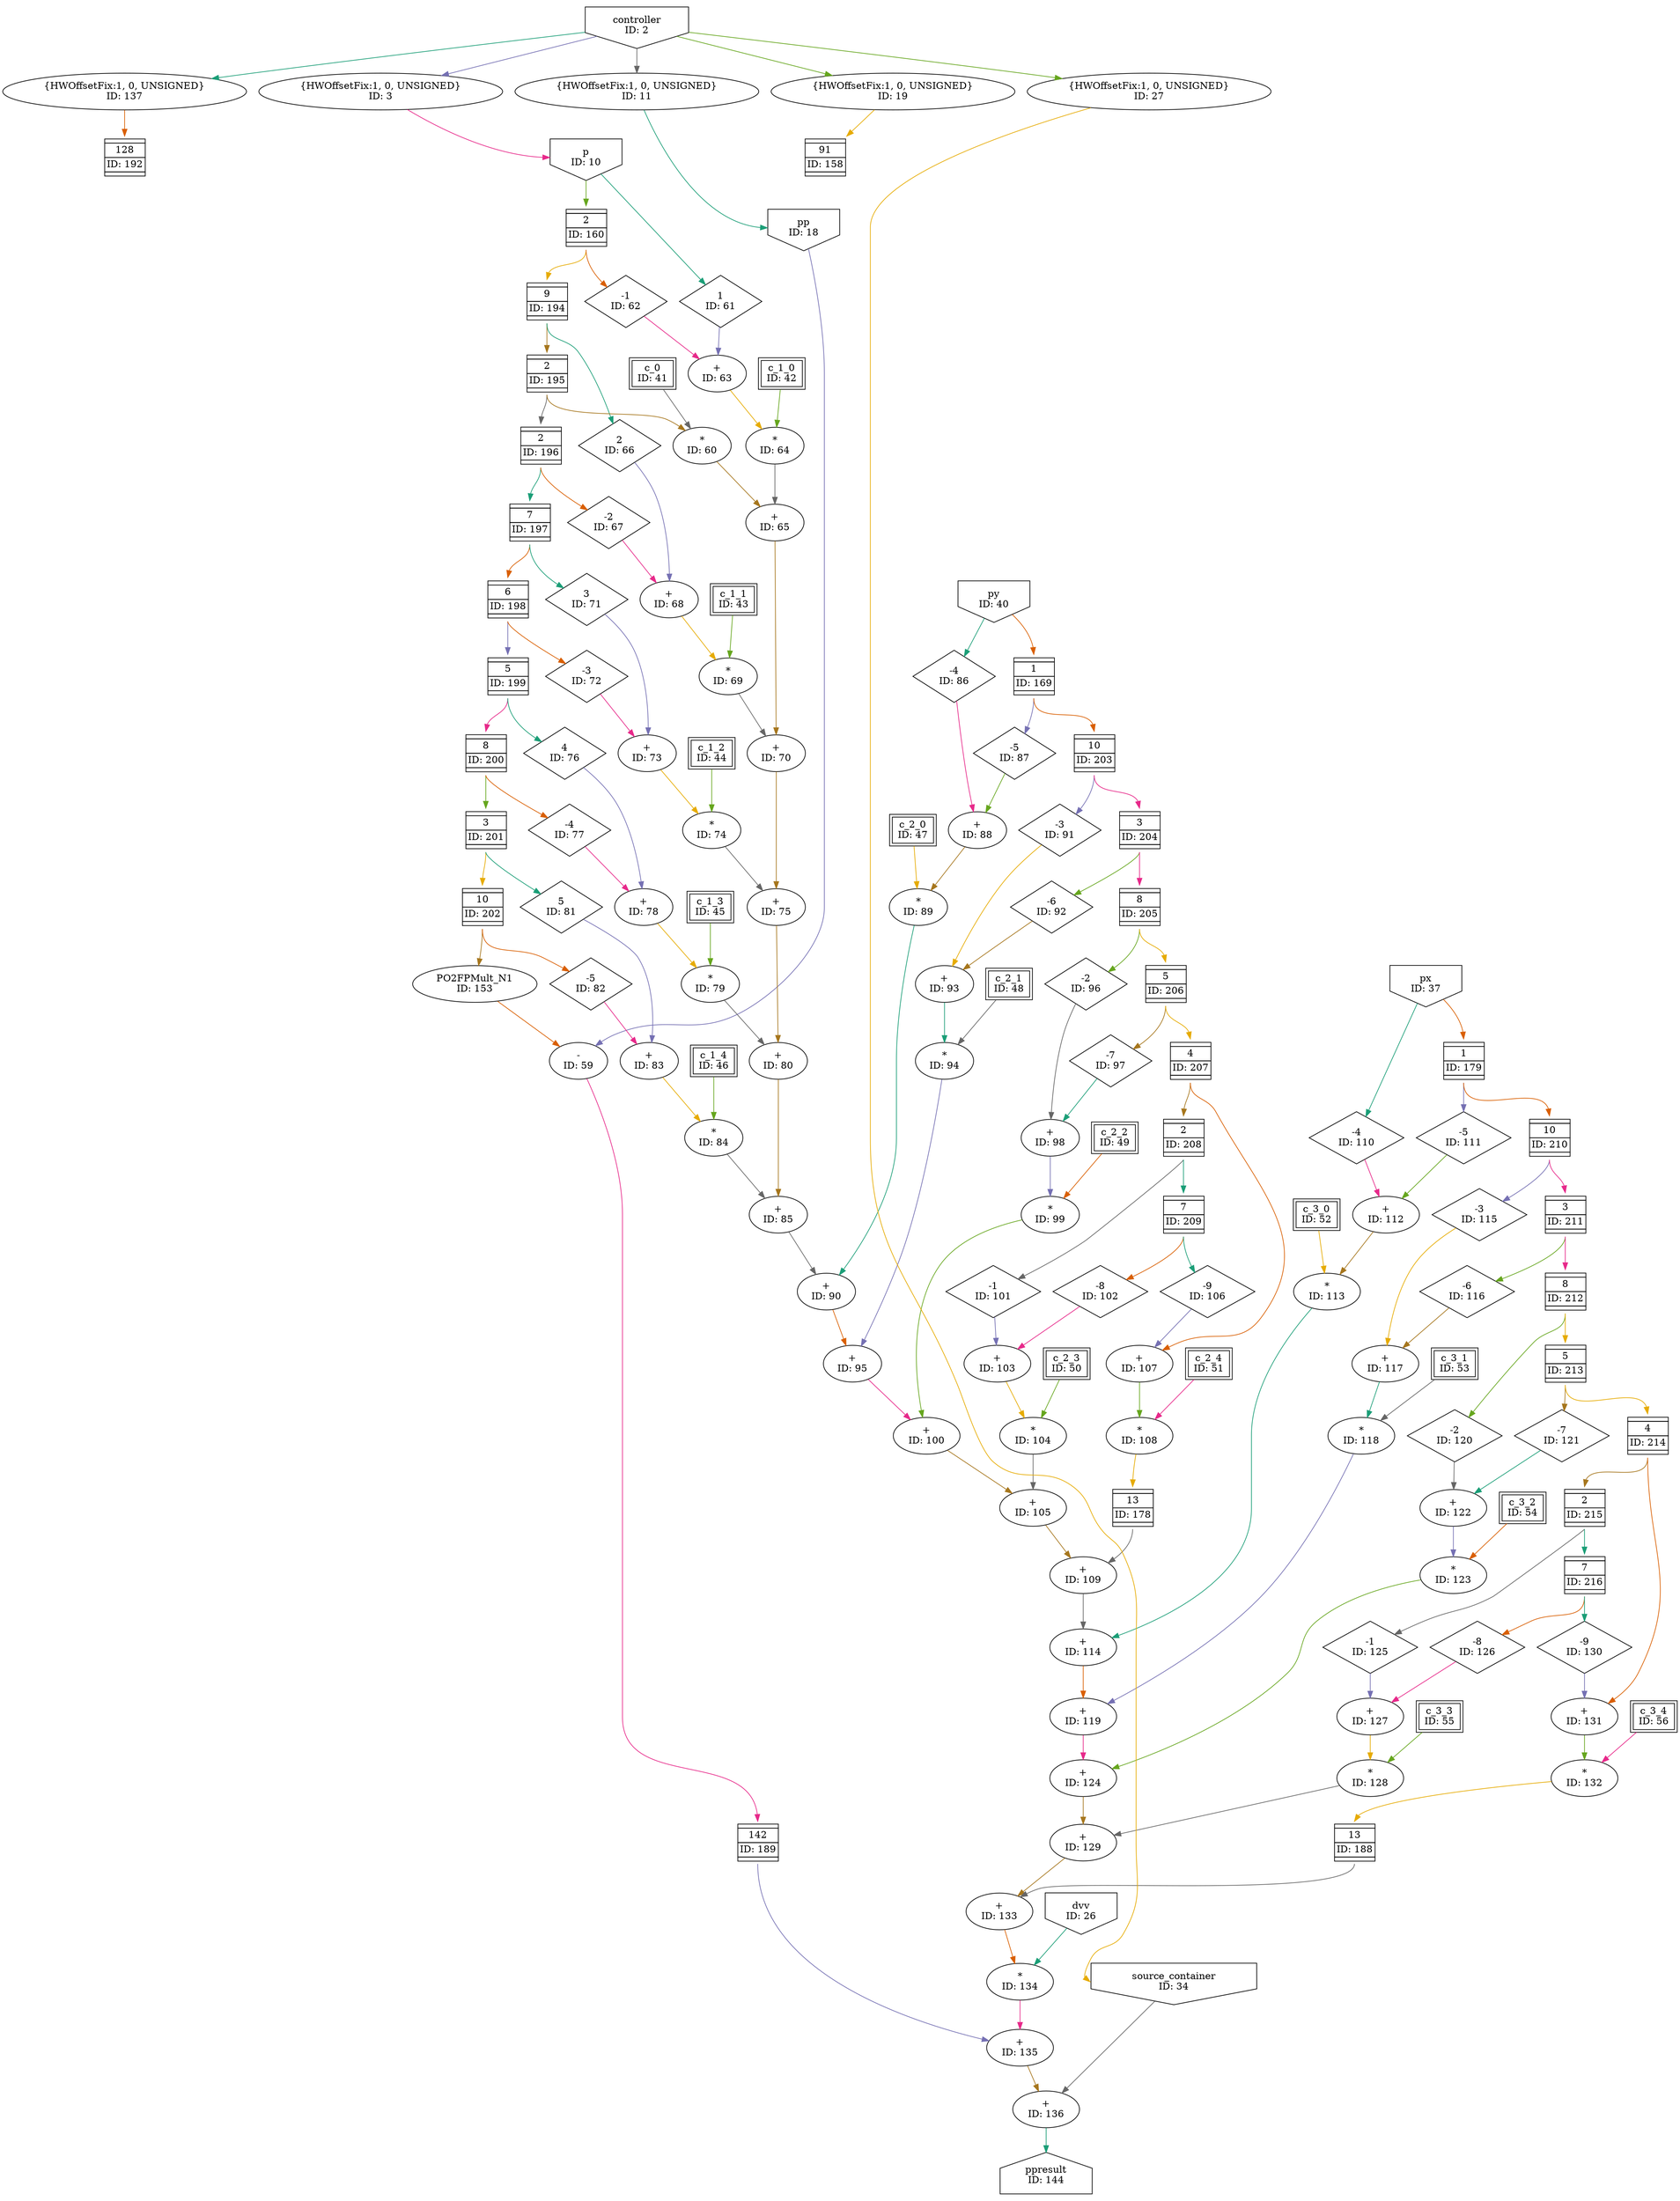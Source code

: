 digraph linearKernel_final{
	NodeInput2 [shape=invhouse, label="controller\nID: 2"];
	NodeCast137 [label="{HWOffsetFix:1, 0, UNSIGNED}\nID: 137"];
	NodeFIFO192 [shape=plaintext, label=<<TABLE BORDER="0" CELLSPACING="0" CELLBORDER="1"> <TR><TD></TD></TR><TR><TD>128</TD></TR><TR><TD>ID: 192</TD></TR> <TR><TD></TD></TR> </TABLE>>];
	NodeCast3 [label="{HWOffsetFix:1, 0, UNSIGNED}\nID: 3"];
	NodeInput10 [shape=invhouse, label="p\nID: 10"];
	NodeFIFO160 [shape=plaintext, label=<<TABLE BORDER="0" CELLSPACING="0" CELLBORDER="1"> <TR><TD></TD></TR><TR><TD>2</TD></TR><TR><TD>ID: 160</TD></TR> <TR><TD></TD></TR> </TABLE>>];
	NodeFIFO194 [shape=plaintext, label=<<TABLE BORDER="0" CELLSPACING="0" CELLBORDER="1"> <TR><TD></TD></TR><TR><TD>9</TD></TR><TR><TD>ID: 194</TD></TR> <TR><TD></TD></TR> </TABLE>>];
	NodeFIFO195 [shape=plaintext, label=<<TABLE BORDER="0" CELLSPACING="0" CELLBORDER="1"> <TR><TD></TD></TR><TR><TD>2</TD></TR><TR><TD>ID: 195</TD></TR> <TR><TD></TD></TR> </TABLE>>];
	NodeFIFO196 [shape=plaintext, label=<<TABLE BORDER="0" CELLSPACING="0" CELLBORDER="1"> <TR><TD></TD></TR><TR><TD>2</TD></TR><TR><TD>ID: 196</TD></TR> <TR><TD></TD></TR> </TABLE>>];
	NodeFIFO197 [shape=plaintext, label=<<TABLE BORDER="0" CELLSPACING="0" CELLBORDER="1"> <TR><TD></TD></TR><TR><TD>7</TD></TR><TR><TD>ID: 197</TD></TR> <TR><TD></TD></TR> </TABLE>>];
	NodeFIFO198 [shape=plaintext, label=<<TABLE BORDER="0" CELLSPACING="0" CELLBORDER="1"> <TR><TD></TD></TR><TR><TD>6</TD></TR><TR><TD>ID: 198</TD></TR> <TR><TD></TD></TR> </TABLE>>];
	NodeFIFO199 [shape=plaintext, label=<<TABLE BORDER="0" CELLSPACING="0" CELLBORDER="1"> <TR><TD></TD></TR><TR><TD>5</TD></TR><TR><TD>ID: 199</TD></TR> <TR><TD></TD></TR> </TABLE>>];
	NodeFIFO200 [shape=plaintext, label=<<TABLE BORDER="0" CELLSPACING="0" CELLBORDER="1"> <TR><TD></TD></TR><TR><TD>8</TD></TR><TR><TD>ID: 200</TD></TR> <TR><TD></TD></TR> </TABLE>>];
	NodeFIFO201 [shape=plaintext, label=<<TABLE BORDER="0" CELLSPACING="0" CELLBORDER="1"> <TR><TD></TD></TR><TR><TD>3</TD></TR><TR><TD>ID: 201</TD></TR> <TR><TD></TD></TR> </TABLE>>];
	NodeFIFO202 [shape=plaintext, label=<<TABLE BORDER="0" CELLSPACING="0" CELLBORDER="1"> <TR><TD></TD></TR><TR><TD>10</TD></TR><TR><TD>ID: 202</TD></TR> <TR><TD></TD></TR> </TABLE>>];
	NodePO2FPMult153 [label="PO2FPMult_N1\nID: 153"];
	NodeCast11 [label="{HWOffsetFix:1, 0, UNSIGNED}\nID: 11"];
	NodeInput18 [shape=invhouse, label="pp\nID: 18"];
	NodeSub59 [label="-\nID: 59"];
	NodeFIFO189 [shape=plaintext, label=<<TABLE BORDER="0" CELLSPACING="0" CELLBORDER="1"> <TR><TD></TD></TR><TR><TD>142</TD></TR><TR><TD>ID: 189</TD></TR> <TR><TD></TD></TR> </TABLE>>];
	NodeCast19 [label="{HWOffsetFix:1, 0, UNSIGNED}\nID: 19"];
	NodeFIFO158 [shape=plaintext, label=<<TABLE BORDER="0" CELLSPACING="0" CELLBORDER="1"> <TR><TD></TD></TR><TR><TD>91</TD></TR><TR><TD>ID: 158</TD></TR> <TR><TD></TD></TR> </TABLE>>];
	NodeInput26 [shape=invhouse, label="dvv\nID: 26"];
	NodeInputMappedReg41 [shape=box, peripheries=2, label="c_0\nID: 41"];
	NodeMul60 [label="*\nID: 60"];
	NodeInputMappedReg42 [shape=box, peripheries=2, label="c_1_0\nID: 42"];
	NodeStreamOffset61 [shape=diamond, label="1\nID: 61"];
	NodeStreamOffset62 [shape=diamond, label="-1\nID: 62"];
	NodeAdd63 [label="+\nID: 63"];
	NodeMul64 [label="*\nID: 64"];
	NodeAdd65 [label="+\nID: 65"];
	NodeInputMappedReg43 [shape=box, peripheries=2, label="c_1_1\nID: 43"];
	NodeStreamOffset66 [shape=diamond, label="2\nID: 66"];
	NodeStreamOffset67 [shape=diamond, label="-2\nID: 67"];
	NodeAdd68 [label="+\nID: 68"];
	NodeMul69 [label="*\nID: 69"];
	NodeAdd70 [label="+\nID: 70"];
	NodeInputMappedReg44 [shape=box, peripheries=2, label="c_1_2\nID: 44"];
	NodeStreamOffset71 [shape=diamond, label="3\nID: 71"];
	NodeStreamOffset72 [shape=diamond, label="-3\nID: 72"];
	NodeAdd73 [label="+\nID: 73"];
	NodeMul74 [label="*\nID: 74"];
	NodeAdd75 [label="+\nID: 75"];
	NodeInputMappedReg45 [shape=box, peripheries=2, label="c_1_3\nID: 45"];
	NodeStreamOffset76 [shape=diamond, label="4\nID: 76"];
	NodeStreamOffset77 [shape=diamond, label="-4\nID: 77"];
	NodeAdd78 [label="+\nID: 78"];
	NodeMul79 [label="*\nID: 79"];
	NodeAdd80 [label="+\nID: 80"];
	NodeInputMappedReg46 [shape=box, peripheries=2, label="c_1_4\nID: 46"];
	NodeStreamOffset81 [shape=diamond, label="5\nID: 81"];
	NodeStreamOffset82 [shape=diamond, label="-5\nID: 82"];
	NodeAdd83 [label="+\nID: 83"];
	NodeMul84 [label="*\nID: 84"];
	NodeAdd85 [label="+\nID: 85"];
	NodeInputMappedReg47 [shape=box, peripheries=2, label="c_2_0\nID: 47"];
	NodeInput40 [shape=invhouse, label="py\nID: 40"];
	NodeStreamOffset86 [shape=diamond, label="-4\nID: 86"];
	NodeFIFO169 [shape=plaintext, label=<<TABLE BORDER="0" CELLSPACING="0" CELLBORDER="1"> <TR><TD></TD></TR><TR><TD>1</TD></TR><TR><TD>ID: 169</TD></TR> <TR><TD></TD></TR> </TABLE>>];
	NodeStreamOffset87 [shape=diamond, label="-5\nID: 87"];
	NodeAdd88 [label="+\nID: 88"];
	NodeMul89 [label="*\nID: 89"];
	NodeAdd90 [label="+\nID: 90"];
	NodeInputMappedReg48 [shape=box, peripheries=2, label="c_2_1\nID: 48"];
	NodeFIFO203 [shape=plaintext, label=<<TABLE BORDER="0" CELLSPACING="0" CELLBORDER="1"> <TR><TD></TD></TR><TR><TD>10</TD></TR><TR><TD>ID: 203</TD></TR> <TR><TD></TD></TR> </TABLE>>];
	NodeStreamOffset91 [shape=diamond, label="-3\nID: 91"];
	NodeFIFO204 [shape=plaintext, label=<<TABLE BORDER="0" CELLSPACING="0" CELLBORDER="1"> <TR><TD></TD></TR><TR><TD>3</TD></TR><TR><TD>ID: 204</TD></TR> <TR><TD></TD></TR> </TABLE>>];
	NodeStreamOffset92 [shape=diamond, label="-6\nID: 92"];
	NodeAdd93 [label="+\nID: 93"];
	NodeMul94 [label="*\nID: 94"];
	NodeAdd95 [label="+\nID: 95"];
	NodeInputMappedReg49 [shape=box, peripheries=2, label="c_2_2\nID: 49"];
	NodeFIFO205 [shape=plaintext, label=<<TABLE BORDER="0" CELLSPACING="0" CELLBORDER="1"> <TR><TD></TD></TR><TR><TD>8</TD></TR><TR><TD>ID: 205</TD></TR> <TR><TD></TD></TR> </TABLE>>];
	NodeStreamOffset96 [shape=diamond, label="-2\nID: 96"];
	NodeFIFO206 [shape=plaintext, label=<<TABLE BORDER="0" CELLSPACING="0" CELLBORDER="1"> <TR><TD></TD></TR><TR><TD>5</TD></TR><TR><TD>ID: 206</TD></TR> <TR><TD></TD></TR> </TABLE>>];
	NodeStreamOffset97 [shape=diamond, label="-7\nID: 97"];
	NodeAdd98 [label="+\nID: 98"];
	NodeMul99 [label="*\nID: 99"];
	NodeAdd100 [label="+\nID: 100"];
	NodeInputMappedReg50 [shape=box, peripheries=2, label="c_2_3\nID: 50"];
	NodeFIFO207 [shape=plaintext, label=<<TABLE BORDER="0" CELLSPACING="0" CELLBORDER="1"> <TR><TD></TD></TR><TR><TD>4</TD></TR><TR><TD>ID: 207</TD></TR> <TR><TD></TD></TR> </TABLE>>];
	NodeFIFO208 [shape=plaintext, label=<<TABLE BORDER="0" CELLSPACING="0" CELLBORDER="1"> <TR><TD></TD></TR><TR><TD>2</TD></TR><TR><TD>ID: 208</TD></TR> <TR><TD></TD></TR> </TABLE>>];
	NodeStreamOffset101 [shape=diamond, label="-1\nID: 101"];
	NodeFIFO209 [shape=plaintext, label=<<TABLE BORDER="0" CELLSPACING="0" CELLBORDER="1"> <TR><TD></TD></TR><TR><TD>7</TD></TR><TR><TD>ID: 209</TD></TR> <TR><TD></TD></TR> </TABLE>>];
	NodeStreamOffset102 [shape=diamond, label="-8\nID: 102"];
	NodeAdd103 [label="+\nID: 103"];
	NodeMul104 [label="*\nID: 104"];
	NodeAdd105 [label="+\nID: 105"];
	NodeInputMappedReg51 [shape=box, peripheries=2, label="c_2_4\nID: 51"];
	NodeStreamOffset106 [shape=diamond, label="-9\nID: 106"];
	NodeAdd107 [label="+\nID: 107"];
	NodeMul108 [label="*\nID: 108"];
	NodeFIFO178 [shape=plaintext, label=<<TABLE BORDER="0" CELLSPACING="0" CELLBORDER="1"> <TR><TD></TD></TR><TR><TD>13</TD></TR><TR><TD>ID: 178</TD></TR> <TR><TD></TD></TR> </TABLE>>];
	NodeAdd109 [label="+\nID: 109"];
	NodeInputMappedReg52 [shape=box, peripheries=2, label="c_3_0\nID: 52"];
	NodeInput37 [shape=invhouse, label="px\nID: 37"];
	NodeStreamOffset110 [shape=diamond, label="-4\nID: 110"];
	NodeFIFO179 [shape=plaintext, label=<<TABLE BORDER="0" CELLSPACING="0" CELLBORDER="1"> <TR><TD></TD></TR><TR><TD>1</TD></TR><TR><TD>ID: 179</TD></TR> <TR><TD></TD></TR> </TABLE>>];
	NodeStreamOffset111 [shape=diamond, label="-5\nID: 111"];
	NodeAdd112 [label="+\nID: 112"];
	NodeMul113 [label="*\nID: 113"];
	NodeAdd114 [label="+\nID: 114"];
	NodeInputMappedReg53 [shape=box, peripheries=2, label="c_3_1\nID: 53"];
	NodeFIFO210 [shape=plaintext, label=<<TABLE BORDER="0" CELLSPACING="0" CELLBORDER="1"> <TR><TD></TD></TR><TR><TD>10</TD></TR><TR><TD>ID: 210</TD></TR> <TR><TD></TD></TR> </TABLE>>];
	NodeStreamOffset115 [shape=diamond, label="-3\nID: 115"];
	NodeFIFO211 [shape=plaintext, label=<<TABLE BORDER="0" CELLSPACING="0" CELLBORDER="1"> <TR><TD></TD></TR><TR><TD>3</TD></TR><TR><TD>ID: 211</TD></TR> <TR><TD></TD></TR> </TABLE>>];
	NodeStreamOffset116 [shape=diamond, label="-6\nID: 116"];
	NodeAdd117 [label="+\nID: 117"];
	NodeMul118 [label="*\nID: 118"];
	NodeAdd119 [label="+\nID: 119"];
	NodeInputMappedReg54 [shape=box, peripheries=2, label="c_3_2\nID: 54"];
	NodeFIFO212 [shape=plaintext, label=<<TABLE BORDER="0" CELLSPACING="0" CELLBORDER="1"> <TR><TD></TD></TR><TR><TD>8</TD></TR><TR><TD>ID: 212</TD></TR> <TR><TD></TD></TR> </TABLE>>];
	NodeStreamOffset120 [shape=diamond, label="-2\nID: 120"];
	NodeFIFO213 [shape=plaintext, label=<<TABLE BORDER="0" CELLSPACING="0" CELLBORDER="1"> <TR><TD></TD></TR><TR><TD>5</TD></TR><TR><TD>ID: 213</TD></TR> <TR><TD></TD></TR> </TABLE>>];
	NodeStreamOffset121 [shape=diamond, label="-7\nID: 121"];
	NodeAdd122 [label="+\nID: 122"];
	NodeMul123 [label="*\nID: 123"];
	NodeAdd124 [label="+\nID: 124"];
	NodeInputMappedReg55 [shape=box, peripheries=2, label="c_3_3\nID: 55"];
	NodeFIFO214 [shape=plaintext, label=<<TABLE BORDER="0" CELLSPACING="0" CELLBORDER="1"> <TR><TD></TD></TR><TR><TD>4</TD></TR><TR><TD>ID: 214</TD></TR> <TR><TD></TD></TR> </TABLE>>];
	NodeFIFO215 [shape=plaintext, label=<<TABLE BORDER="0" CELLSPACING="0" CELLBORDER="1"> <TR><TD></TD></TR><TR><TD>2</TD></TR><TR><TD>ID: 215</TD></TR> <TR><TD></TD></TR> </TABLE>>];
	NodeStreamOffset125 [shape=diamond, label="-1\nID: 125"];
	NodeFIFO216 [shape=plaintext, label=<<TABLE BORDER="0" CELLSPACING="0" CELLBORDER="1"> <TR><TD></TD></TR><TR><TD>7</TD></TR><TR><TD>ID: 216</TD></TR> <TR><TD></TD></TR> </TABLE>>];
	NodeStreamOffset126 [shape=diamond, label="-8\nID: 126"];
	NodeAdd127 [label="+\nID: 127"];
	NodeMul128 [label="*\nID: 128"];
	NodeAdd129 [label="+\nID: 129"];
	NodeInputMappedReg56 [shape=box, peripheries=2, label="c_3_4\nID: 56"];
	NodeStreamOffset130 [shape=diamond, label="-9\nID: 130"];
	NodeAdd131 [label="+\nID: 131"];
	NodeMul132 [label="*\nID: 132"];
	NodeFIFO188 [shape=plaintext, label=<<TABLE BORDER="0" CELLSPACING="0" CELLBORDER="1"> <TR><TD></TD></TR><TR><TD>13</TD></TR><TR><TD>ID: 188</TD></TR> <TR><TD></TD></TR> </TABLE>>];
	NodeAdd133 [label="+\nID: 133"];
	NodeMul134 [label="*\nID: 134"];
	NodeAdd135 [label="+\nID: 135"];
	NodeCast27 [label="{HWOffsetFix:1, 0, UNSIGNED}\nID: 27"];
	NodeInput34 [shape=invhouse, label="source_container\nID: 34"];
	NodeAdd136 [label="+\nID: 136"];
	NodeOutput144 [shape=house, label="ppresult\nID: 144"];
	NodeInput2 -> NodeCast137[color="/dark28/1" photon_data="EDGE,SrcNode:2,SrcNodePort:data"];
	NodeCast137 -> NodeFIFO192[color="/dark28/2" ];
	NodeInput2 -> NodeCast3[color="/dark28/3" photon_data="EDGE,SrcNode:2,SrcNodePort:data"];
	NodeCast3 -> NodeInput10[headport="w" color="/dark28/4" ];
	NodeInput10 -> NodeFIFO160[headport="n" color="/dark28/5" photon_data="EDGE,SrcNode:10,SrcNodePort:data"];
	NodeFIFO160 -> NodeFIFO194[tailport="s" headport="n" color="/dark28/6" photon_data="EDGE,SrcNode:160,SrcNodePort:output"];
	NodeFIFO194 -> NodeFIFO195[tailport="s" headport="n" color="/dark28/7" photon_data="EDGE,SrcNode:194,SrcNodePort:output"];
	NodeFIFO195 -> NodeFIFO196[tailport="s" headport="n" color="/dark28/8" photon_data="EDGE,SrcNode:195,SrcNodePort:output"];
	NodeFIFO196 -> NodeFIFO197[tailport="s" headport="n" color="/dark28/1" photon_data="EDGE,SrcNode:196,SrcNodePort:output"];
	NodeFIFO197 -> NodeFIFO198[tailport="s" headport="n" color="/dark28/2" photon_data="EDGE,SrcNode:197,SrcNodePort:output"];
	NodeFIFO198 -> NodeFIFO199[tailport="s" headport="n" color="/dark28/3" photon_data="EDGE,SrcNode:198,SrcNodePort:output"];
	NodeFIFO199 -> NodeFIFO200[tailport="s" headport="n" color="/dark28/4" photon_data="EDGE,SrcNode:199,SrcNodePort:output"];
	NodeFIFO200 -> NodeFIFO201[tailport="s" headport="n" color="/dark28/5" photon_data="EDGE,SrcNode:200,SrcNodePort:output"];
	NodeFIFO201 -> NodeFIFO202[tailport="s" headport="n" color="/dark28/6" photon_data="EDGE,SrcNode:201,SrcNodePort:output"];
	NodeFIFO202 -> NodePO2FPMult153[tailport="s" color="/dark28/7" photon_data="EDGE,SrcNode:202,SrcNodePort:output"];
	NodeInput2 -> NodeCast11[color="/dark28/8" photon_data="EDGE,SrcNode:2,SrcNodePort:data"];
	NodeCast11 -> NodeInput18[headport="w" color="/dark28/1" ];
	NodePO2FPMult153 -> NodeSub59[color="/dark28/2" photon_data="EDGE,SrcNode:153,SrcNodePort:floatOut"];
	NodeInput18 -> NodeSub59[color="/dark28/3" photon_data="EDGE,SrcNode:18,SrcNodePort:data"];
	NodeSub59 -> NodeFIFO189[headport="n" color="/dark28/4" photon_data="EDGE,SrcNode:59,SrcNodePort:result"];
	NodeInput2 -> NodeCast19[color="/dark28/5" photon_data="EDGE,SrcNode:2,SrcNodePort:data"];
	NodeCast19 -> NodeFIFO158[color="/dark28/6" ];
	NodeFIFO195 -> NodeMul60[tailport="s" color="/dark28/7" photon_data="EDGE,SrcNode:195,SrcNodePort:output"];
	NodeInputMappedReg41 -> NodeMul60[color="/dark28/8" photon_data="EDGE,SrcNode:41,SrcNodePort:c_0"];
	NodeInput10 -> NodeStreamOffset61[color="/dark28/1" photon_data="EDGE,SrcNode:10,SrcNodePort:data"];
	NodeFIFO160 -> NodeStreamOffset62[tailport="s" color="/dark28/2" photon_data="EDGE,SrcNode:160,SrcNodePort:output"];
	NodeStreamOffset61 -> NodeAdd63[color="/dark28/3" photon_data="EDGE,SrcNode:61,SrcNodePort:output"];
	NodeStreamOffset62 -> NodeAdd63[color="/dark28/4" photon_data="EDGE,SrcNode:62,SrcNodePort:output"];
	NodeInputMappedReg42 -> NodeMul64[color="/dark28/5" photon_data="EDGE,SrcNode:42,SrcNodePort:c_1_0"];
	NodeAdd63 -> NodeMul64[color="/dark28/6" photon_data="EDGE,SrcNode:63,SrcNodePort:result"];
	NodeMul60 -> NodeAdd65[color="/dark28/7" photon_data="EDGE,SrcNode:60,SrcNodePort:result"];
	NodeMul64 -> NodeAdd65[color="/dark28/8" photon_data="EDGE,SrcNode:64,SrcNodePort:result"];
	NodeFIFO194 -> NodeStreamOffset66[tailport="s" color="/dark28/1" photon_data="EDGE,SrcNode:194,SrcNodePort:output"];
	NodeFIFO196 -> NodeStreamOffset67[tailport="s" color="/dark28/2" photon_data="EDGE,SrcNode:196,SrcNodePort:output"];
	NodeStreamOffset66 -> NodeAdd68[color="/dark28/3" photon_data="EDGE,SrcNode:66,SrcNodePort:output"];
	NodeStreamOffset67 -> NodeAdd68[color="/dark28/4" photon_data="EDGE,SrcNode:67,SrcNodePort:output"];
	NodeInputMappedReg43 -> NodeMul69[color="/dark28/5" photon_data="EDGE,SrcNode:43,SrcNodePort:c_1_1"];
	NodeAdd68 -> NodeMul69[color="/dark28/6" photon_data="EDGE,SrcNode:68,SrcNodePort:result"];
	NodeAdd65 -> NodeAdd70[color="/dark28/7" photon_data="EDGE,SrcNode:65,SrcNodePort:result"];
	NodeMul69 -> NodeAdd70[color="/dark28/8" photon_data="EDGE,SrcNode:69,SrcNodePort:result"];
	NodeFIFO197 -> NodeStreamOffset71[tailport="s" color="/dark28/1" photon_data="EDGE,SrcNode:197,SrcNodePort:output"];
	NodeFIFO198 -> NodeStreamOffset72[tailport="s" color="/dark28/2" photon_data="EDGE,SrcNode:198,SrcNodePort:output"];
	NodeStreamOffset71 -> NodeAdd73[color="/dark28/3" photon_data="EDGE,SrcNode:71,SrcNodePort:output"];
	NodeStreamOffset72 -> NodeAdd73[color="/dark28/4" photon_data="EDGE,SrcNode:72,SrcNodePort:output"];
	NodeInputMappedReg44 -> NodeMul74[color="/dark28/5" photon_data="EDGE,SrcNode:44,SrcNodePort:c_1_2"];
	NodeAdd73 -> NodeMul74[color="/dark28/6" photon_data="EDGE,SrcNode:73,SrcNodePort:result"];
	NodeAdd70 -> NodeAdd75[color="/dark28/7" photon_data="EDGE,SrcNode:70,SrcNodePort:result"];
	NodeMul74 -> NodeAdd75[color="/dark28/8" photon_data="EDGE,SrcNode:74,SrcNodePort:result"];
	NodeFIFO199 -> NodeStreamOffset76[tailport="s" color="/dark28/1" photon_data="EDGE,SrcNode:199,SrcNodePort:output"];
	NodeFIFO200 -> NodeStreamOffset77[tailport="s" color="/dark28/2" photon_data="EDGE,SrcNode:200,SrcNodePort:output"];
	NodeStreamOffset76 -> NodeAdd78[color="/dark28/3" photon_data="EDGE,SrcNode:76,SrcNodePort:output"];
	NodeStreamOffset77 -> NodeAdd78[color="/dark28/4" photon_data="EDGE,SrcNode:77,SrcNodePort:output"];
	NodeInputMappedReg45 -> NodeMul79[color="/dark28/5" photon_data="EDGE,SrcNode:45,SrcNodePort:c_1_3"];
	NodeAdd78 -> NodeMul79[color="/dark28/6" photon_data="EDGE,SrcNode:78,SrcNodePort:result"];
	NodeAdd75 -> NodeAdd80[color="/dark28/7" photon_data="EDGE,SrcNode:75,SrcNodePort:result"];
	NodeMul79 -> NodeAdd80[color="/dark28/8" photon_data="EDGE,SrcNode:79,SrcNodePort:result"];
	NodeFIFO201 -> NodeStreamOffset81[tailport="s" color="/dark28/1" photon_data="EDGE,SrcNode:201,SrcNodePort:output"];
	NodeFIFO202 -> NodeStreamOffset82[tailport="s" color="/dark28/2" photon_data="EDGE,SrcNode:202,SrcNodePort:output"];
	NodeStreamOffset81 -> NodeAdd83[color="/dark28/3" photon_data="EDGE,SrcNode:81,SrcNodePort:output"];
	NodeStreamOffset82 -> NodeAdd83[color="/dark28/4" photon_data="EDGE,SrcNode:82,SrcNodePort:output"];
	NodeInputMappedReg46 -> NodeMul84[color="/dark28/5" photon_data="EDGE,SrcNode:46,SrcNodePort:c_1_4"];
	NodeAdd83 -> NodeMul84[color="/dark28/6" photon_data="EDGE,SrcNode:83,SrcNodePort:result"];
	NodeAdd80 -> NodeAdd85[color="/dark28/7" photon_data="EDGE,SrcNode:80,SrcNodePort:result"];
	NodeMul84 -> NodeAdd85[color="/dark28/8" photon_data="EDGE,SrcNode:84,SrcNodePort:result"];
	NodeInput40 -> NodeStreamOffset86[color="/dark28/1" photon_data="EDGE,SrcNode:40,SrcNodePort:data"];
	NodeInput40 -> NodeFIFO169[headport="n" color="/dark28/2" photon_data="EDGE,SrcNode:40,SrcNodePort:data"];
	NodeFIFO169 -> NodeStreamOffset87[tailport="s" color="/dark28/3" photon_data="EDGE,SrcNode:169,SrcNodePort:output"];
	NodeStreamOffset86 -> NodeAdd88[color="/dark28/4" photon_data="EDGE,SrcNode:86,SrcNodePort:output"];
	NodeStreamOffset87 -> NodeAdd88[color="/dark28/5" photon_data="EDGE,SrcNode:87,SrcNodePort:output"];
	NodeInputMappedReg47 -> NodeMul89[color="/dark28/6" photon_data="EDGE,SrcNode:47,SrcNodePort:c_2_0"];
	NodeAdd88 -> NodeMul89[color="/dark28/7" photon_data="EDGE,SrcNode:88,SrcNodePort:result"];
	NodeAdd85 -> NodeAdd90[color="/dark28/8" photon_data="EDGE,SrcNode:85,SrcNodePort:result"];
	NodeMul89 -> NodeAdd90[color="/dark28/1" photon_data="EDGE,SrcNode:89,SrcNodePort:result"];
	NodeFIFO169 -> NodeFIFO203[tailport="s" headport="n" color="/dark28/2" photon_data="EDGE,SrcNode:169,SrcNodePort:output"];
	NodeFIFO203 -> NodeStreamOffset91[tailport="s" color="/dark28/3" photon_data="EDGE,SrcNode:203,SrcNodePort:output"];
	NodeFIFO203 -> NodeFIFO204[tailport="s" headport="n" color="/dark28/4" photon_data="EDGE,SrcNode:203,SrcNodePort:output"];
	NodeFIFO204 -> NodeStreamOffset92[tailport="s" color="/dark28/5" photon_data="EDGE,SrcNode:204,SrcNodePort:output"];
	NodeStreamOffset91 -> NodeAdd93[color="/dark28/6" photon_data="EDGE,SrcNode:91,SrcNodePort:output"];
	NodeStreamOffset92 -> NodeAdd93[color="/dark28/7" photon_data="EDGE,SrcNode:92,SrcNodePort:output"];
	NodeInputMappedReg48 -> NodeMul94[color="/dark28/8" photon_data="EDGE,SrcNode:48,SrcNodePort:c_2_1"];
	NodeAdd93 -> NodeMul94[color="/dark28/1" photon_data="EDGE,SrcNode:93,SrcNodePort:result"];
	NodeAdd90 -> NodeAdd95[color="/dark28/2" photon_data="EDGE,SrcNode:90,SrcNodePort:result"];
	NodeMul94 -> NodeAdd95[color="/dark28/3" photon_data="EDGE,SrcNode:94,SrcNodePort:result"];
	NodeFIFO204 -> NodeFIFO205[tailport="s" headport="n" color="/dark28/4" photon_data="EDGE,SrcNode:204,SrcNodePort:output"];
	NodeFIFO205 -> NodeStreamOffset96[tailport="s" color="/dark28/5" photon_data="EDGE,SrcNode:205,SrcNodePort:output"];
	NodeFIFO205 -> NodeFIFO206[tailport="s" headport="n" color="/dark28/6" photon_data="EDGE,SrcNode:205,SrcNodePort:output"];
	NodeFIFO206 -> NodeStreamOffset97[tailport="s" color="/dark28/7" photon_data="EDGE,SrcNode:206,SrcNodePort:output"];
	NodeStreamOffset96 -> NodeAdd98[color="/dark28/8" photon_data="EDGE,SrcNode:96,SrcNodePort:output"];
	NodeStreamOffset97 -> NodeAdd98[color="/dark28/1" photon_data="EDGE,SrcNode:97,SrcNodePort:output"];
	NodeInputMappedReg49 -> NodeMul99[color="/dark28/2" photon_data="EDGE,SrcNode:49,SrcNodePort:c_2_2"];
	NodeAdd98 -> NodeMul99[color="/dark28/3" photon_data="EDGE,SrcNode:98,SrcNodePort:result"];
	NodeAdd95 -> NodeAdd100[color="/dark28/4" photon_data="EDGE,SrcNode:95,SrcNodePort:result"];
	NodeMul99 -> NodeAdd100[color="/dark28/5" photon_data="EDGE,SrcNode:99,SrcNodePort:result"];
	NodeFIFO206 -> NodeFIFO207[tailport="s" headport="n" color="/dark28/6" photon_data="EDGE,SrcNode:206,SrcNodePort:output"];
	NodeFIFO207 -> NodeFIFO208[tailport="s" headport="n" color="/dark28/7" photon_data="EDGE,SrcNode:207,SrcNodePort:output"];
	NodeFIFO208 -> NodeStreamOffset101[tailport="s" color="/dark28/8" photon_data="EDGE,SrcNode:208,SrcNodePort:output"];
	NodeFIFO208 -> NodeFIFO209[tailport="s" headport="n" color="/dark28/1" photon_data="EDGE,SrcNode:208,SrcNodePort:output"];
	NodeFIFO209 -> NodeStreamOffset102[tailport="s" color="/dark28/2" photon_data="EDGE,SrcNode:209,SrcNodePort:output"];
	NodeStreamOffset101 -> NodeAdd103[color="/dark28/3" photon_data="EDGE,SrcNode:101,SrcNodePort:output"];
	NodeStreamOffset102 -> NodeAdd103[color="/dark28/4" photon_data="EDGE,SrcNode:102,SrcNodePort:output"];
	NodeInputMappedReg50 -> NodeMul104[color="/dark28/5" photon_data="EDGE,SrcNode:50,SrcNodePort:c_2_3"];
	NodeAdd103 -> NodeMul104[color="/dark28/6" photon_data="EDGE,SrcNode:103,SrcNodePort:result"];
	NodeAdd100 -> NodeAdd105[color="/dark28/7" photon_data="EDGE,SrcNode:100,SrcNodePort:result"];
	NodeMul104 -> NodeAdd105[color="/dark28/8" photon_data="EDGE,SrcNode:104,SrcNodePort:result"];
	NodeFIFO209 -> NodeStreamOffset106[tailport="s" color="/dark28/1" photon_data="EDGE,SrcNode:209,SrcNodePort:output"];
	NodeFIFO207 -> NodeAdd107[tailport="s" color="/dark28/2" photon_data="EDGE,SrcNode:207,SrcNodePort:output"];
	NodeStreamOffset106 -> NodeAdd107[color="/dark28/3" photon_data="EDGE,SrcNode:106,SrcNodePort:output"];
	NodeInputMappedReg51 -> NodeMul108[color="/dark28/4" photon_data="EDGE,SrcNode:51,SrcNodePort:c_2_4"];
	NodeAdd107 -> NodeMul108[color="/dark28/5" photon_data="EDGE,SrcNode:107,SrcNodePort:result"];
	NodeMul108 -> NodeFIFO178[headport="n" color="/dark28/6" photon_data="EDGE,SrcNode:108,SrcNodePort:result"];
	NodeAdd105 -> NodeAdd109[color="/dark28/7" photon_data="EDGE,SrcNode:105,SrcNodePort:result"];
	NodeFIFO178 -> NodeAdd109[tailport="s" color="/dark28/8" photon_data="EDGE,SrcNode:178,SrcNodePort:output"];
	NodeInput37 -> NodeStreamOffset110[color="/dark28/1" photon_data="EDGE,SrcNode:37,SrcNodePort:data"];
	NodeInput37 -> NodeFIFO179[headport="n" color="/dark28/2" photon_data="EDGE,SrcNode:37,SrcNodePort:data"];
	NodeFIFO179 -> NodeStreamOffset111[tailport="s" color="/dark28/3" photon_data="EDGE,SrcNode:179,SrcNodePort:output"];
	NodeStreamOffset110 -> NodeAdd112[color="/dark28/4" photon_data="EDGE,SrcNode:110,SrcNodePort:output"];
	NodeStreamOffset111 -> NodeAdd112[color="/dark28/5" photon_data="EDGE,SrcNode:111,SrcNodePort:output"];
	NodeInputMappedReg52 -> NodeMul113[color="/dark28/6" photon_data="EDGE,SrcNode:52,SrcNodePort:c_3_0"];
	NodeAdd112 -> NodeMul113[color="/dark28/7" photon_data="EDGE,SrcNode:112,SrcNodePort:result"];
	NodeAdd109 -> NodeAdd114[color="/dark28/8" photon_data="EDGE,SrcNode:109,SrcNodePort:result"];
	NodeMul113 -> NodeAdd114[color="/dark28/1" photon_data="EDGE,SrcNode:113,SrcNodePort:result"];
	NodeFIFO179 -> NodeFIFO210[tailport="s" headport="n" color="/dark28/2" photon_data="EDGE,SrcNode:179,SrcNodePort:output"];
	NodeFIFO210 -> NodeStreamOffset115[tailport="s" color="/dark28/3" photon_data="EDGE,SrcNode:210,SrcNodePort:output"];
	NodeFIFO210 -> NodeFIFO211[tailport="s" headport="n" color="/dark28/4" photon_data="EDGE,SrcNode:210,SrcNodePort:output"];
	NodeFIFO211 -> NodeStreamOffset116[tailport="s" color="/dark28/5" photon_data="EDGE,SrcNode:211,SrcNodePort:output"];
	NodeStreamOffset115 -> NodeAdd117[color="/dark28/6" photon_data="EDGE,SrcNode:115,SrcNodePort:output"];
	NodeStreamOffset116 -> NodeAdd117[color="/dark28/7" photon_data="EDGE,SrcNode:116,SrcNodePort:output"];
	NodeInputMappedReg53 -> NodeMul118[color="/dark28/8" photon_data="EDGE,SrcNode:53,SrcNodePort:c_3_1"];
	NodeAdd117 -> NodeMul118[color="/dark28/1" photon_data="EDGE,SrcNode:117,SrcNodePort:result"];
	NodeAdd114 -> NodeAdd119[color="/dark28/2" photon_data="EDGE,SrcNode:114,SrcNodePort:result"];
	NodeMul118 -> NodeAdd119[color="/dark28/3" photon_data="EDGE,SrcNode:118,SrcNodePort:result"];
	NodeFIFO211 -> NodeFIFO212[tailport="s" headport="n" color="/dark28/4" photon_data="EDGE,SrcNode:211,SrcNodePort:output"];
	NodeFIFO212 -> NodeStreamOffset120[tailport="s" color="/dark28/5" photon_data="EDGE,SrcNode:212,SrcNodePort:output"];
	NodeFIFO212 -> NodeFIFO213[tailport="s" headport="n" color="/dark28/6" photon_data="EDGE,SrcNode:212,SrcNodePort:output"];
	NodeFIFO213 -> NodeStreamOffset121[tailport="s" color="/dark28/7" photon_data="EDGE,SrcNode:213,SrcNodePort:output"];
	NodeStreamOffset120 -> NodeAdd122[color="/dark28/8" photon_data="EDGE,SrcNode:120,SrcNodePort:output"];
	NodeStreamOffset121 -> NodeAdd122[color="/dark28/1" photon_data="EDGE,SrcNode:121,SrcNodePort:output"];
	NodeInputMappedReg54 -> NodeMul123[color="/dark28/2" photon_data="EDGE,SrcNode:54,SrcNodePort:c_3_2"];
	NodeAdd122 -> NodeMul123[color="/dark28/3" photon_data="EDGE,SrcNode:122,SrcNodePort:result"];
	NodeAdd119 -> NodeAdd124[color="/dark28/4" photon_data="EDGE,SrcNode:119,SrcNodePort:result"];
	NodeMul123 -> NodeAdd124[color="/dark28/5" photon_data="EDGE,SrcNode:123,SrcNodePort:result"];
	NodeFIFO213 -> NodeFIFO214[tailport="s" headport="n" color="/dark28/6" photon_data="EDGE,SrcNode:213,SrcNodePort:output"];
	NodeFIFO214 -> NodeFIFO215[tailport="s" headport="n" color="/dark28/7" photon_data="EDGE,SrcNode:214,SrcNodePort:output"];
	NodeFIFO215 -> NodeStreamOffset125[tailport="s" color="/dark28/8" photon_data="EDGE,SrcNode:215,SrcNodePort:output"];
	NodeFIFO215 -> NodeFIFO216[tailport="s" headport="n" color="/dark28/1" photon_data="EDGE,SrcNode:215,SrcNodePort:output"];
	NodeFIFO216 -> NodeStreamOffset126[tailport="s" color="/dark28/2" photon_data="EDGE,SrcNode:216,SrcNodePort:output"];
	NodeStreamOffset125 -> NodeAdd127[color="/dark28/3" photon_data="EDGE,SrcNode:125,SrcNodePort:output"];
	NodeStreamOffset126 -> NodeAdd127[color="/dark28/4" photon_data="EDGE,SrcNode:126,SrcNodePort:output"];
	NodeInputMappedReg55 -> NodeMul128[color="/dark28/5" photon_data="EDGE,SrcNode:55,SrcNodePort:c_3_3"];
	NodeAdd127 -> NodeMul128[color="/dark28/6" photon_data="EDGE,SrcNode:127,SrcNodePort:result"];
	NodeAdd124 -> NodeAdd129[color="/dark28/7" photon_data="EDGE,SrcNode:124,SrcNodePort:result"];
	NodeMul128 -> NodeAdd129[color="/dark28/8" photon_data="EDGE,SrcNode:128,SrcNodePort:result"];
	NodeFIFO216 -> NodeStreamOffset130[tailport="s" color="/dark28/1" photon_data="EDGE,SrcNode:216,SrcNodePort:output"];
	NodeFIFO214 -> NodeAdd131[tailport="s" color="/dark28/2" photon_data="EDGE,SrcNode:214,SrcNodePort:output"];
	NodeStreamOffset130 -> NodeAdd131[color="/dark28/3" photon_data="EDGE,SrcNode:130,SrcNodePort:output"];
	NodeInputMappedReg56 -> NodeMul132[color="/dark28/4" photon_data="EDGE,SrcNode:56,SrcNodePort:c_3_4"];
	NodeAdd131 -> NodeMul132[color="/dark28/5" photon_data="EDGE,SrcNode:131,SrcNodePort:result"];
	NodeMul132 -> NodeFIFO188[headport="n" color="/dark28/6" photon_data="EDGE,SrcNode:132,SrcNodePort:result"];
	NodeAdd129 -> NodeAdd133[color="/dark28/7" photon_data="EDGE,SrcNode:129,SrcNodePort:result"];
	NodeFIFO188 -> NodeAdd133[tailport="s" color="/dark28/8" photon_data="EDGE,SrcNode:188,SrcNodePort:output"];
	NodeInput26 -> NodeMul134[color="/dark28/1" photon_data="EDGE,SrcNode:26,SrcNodePort:data"];
	NodeAdd133 -> NodeMul134[color="/dark28/2" photon_data="EDGE,SrcNode:133,SrcNodePort:result"];
	NodeFIFO189 -> NodeAdd135[tailport="s" color="/dark28/3" photon_data="EDGE,SrcNode:189,SrcNodePort:output"];
	NodeMul134 -> NodeAdd135[color="/dark28/4" photon_data="EDGE,SrcNode:134,SrcNodePort:result"];
	NodeInput2 -> NodeCast27[color="/dark28/5" photon_data="EDGE,SrcNode:2,SrcNodePort:data"];
	NodeCast27 -> NodeInput34[headport="w" color="/dark28/6" ];
	NodeAdd135 -> NodeAdd136[color="/dark28/7" photon_data="EDGE,SrcNode:135,SrcNodePort:result"];
	NodeInput34 -> NodeAdd136[color="/dark28/8" photon_data="EDGE,SrcNode:34,SrcNodePort:data"];
	NodeAdd136 -> NodeOutput144[color="/dark28/1" photon_data="EDGE,SrcNode:136,SrcNodePort:result"];
}
